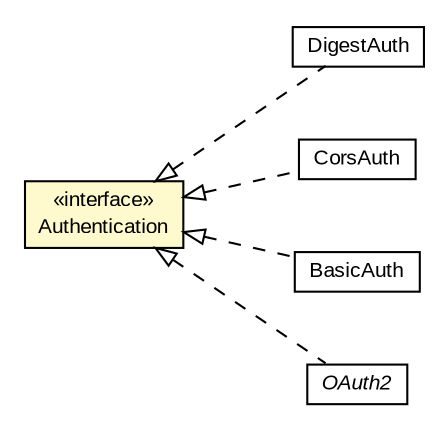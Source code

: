 #!/usr/local/bin/dot
#
# Class diagram 
# Generated by UMLGraph version R5_6-24-gf6e263 (http://www.umlgraph.org/)
#

digraph G {
	edge [fontname="arial",fontsize=10,labelfontname="arial",labelfontsize=10];
	node [fontname="arial",fontsize=10,shape=plaintext];
	nodesep=0.25;
	ranksep=0.5;
	rankdir=LR;
	// io.reinert.requestor.auth.DigestAuth
	c2282 [label=<<table title="io.reinert.requestor.auth.DigestAuth" border="0" cellborder="1" cellspacing="0" cellpadding="2" port="p" href="./DigestAuth.html">
		<tr><td><table border="0" cellspacing="0" cellpadding="1">
<tr><td align="center" balign="center"> DigestAuth </td></tr>
		</table></td></tr>
		</table>>, URL="./DigestAuth.html", fontname="arial", fontcolor="black", fontsize=10.0];
	// io.reinert.requestor.auth.CorsAuth
	c2283 [label=<<table title="io.reinert.requestor.auth.CorsAuth" border="0" cellborder="1" cellspacing="0" cellpadding="2" port="p" href="./CorsAuth.html">
		<tr><td><table border="0" cellspacing="0" cellpadding="1">
<tr><td align="center" balign="center"> CorsAuth </td></tr>
		</table></td></tr>
		</table>>, URL="./CorsAuth.html", fontname="arial", fontcolor="black", fontsize=10.0];
	// io.reinert.requestor.auth.BasicAuth
	c2284 [label=<<table title="io.reinert.requestor.auth.BasicAuth" border="0" cellborder="1" cellspacing="0" cellpadding="2" port="p" href="./BasicAuth.html">
		<tr><td><table border="0" cellspacing="0" cellpadding="1">
<tr><td align="center" balign="center"> BasicAuth </td></tr>
		</table></td></tr>
		</table>>, URL="./BasicAuth.html", fontname="arial", fontcolor="black", fontsize=10.0];
	// io.reinert.requestor.auth.Authentication
	c2286 [label=<<table title="io.reinert.requestor.auth.Authentication" border="0" cellborder="1" cellspacing="0" cellpadding="2" port="p" bgcolor="lemonChiffon" href="./Authentication.html">
		<tr><td><table border="0" cellspacing="0" cellpadding="1">
<tr><td align="center" balign="center"> &#171;interface&#187; </td></tr>
<tr><td align="center" balign="center"> Authentication </td></tr>
		</table></td></tr>
		</table>>, URL="./Authentication.html", fontname="arial", fontcolor="black", fontsize=10.0];
	// io.reinert.requestor.auth.oauth2.OAuth2
	c2354 [label=<<table title="io.reinert.requestor.auth.oauth2.OAuth2" border="0" cellborder="1" cellspacing="0" cellpadding="2" port="p" href="./oauth2/OAuth2.html">
		<tr><td><table border="0" cellspacing="0" cellpadding="1">
<tr><td align="center" balign="center"><font face="arial italic"> OAuth2 </font></td></tr>
		</table></td></tr>
		</table>>, URL="./oauth2/OAuth2.html", fontname="arial", fontcolor="black", fontsize=10.0];
	//io.reinert.requestor.auth.DigestAuth implements io.reinert.requestor.auth.Authentication
	c2286:p -> c2282:p [dir=back,arrowtail=empty,style=dashed];
	//io.reinert.requestor.auth.CorsAuth implements io.reinert.requestor.auth.Authentication
	c2286:p -> c2283:p [dir=back,arrowtail=empty,style=dashed];
	//io.reinert.requestor.auth.BasicAuth implements io.reinert.requestor.auth.Authentication
	c2286:p -> c2284:p [dir=back,arrowtail=empty,style=dashed];
	//io.reinert.requestor.auth.oauth2.OAuth2 implements io.reinert.requestor.auth.Authentication
	c2286:p -> c2354:p [dir=back,arrowtail=empty,style=dashed];
}

